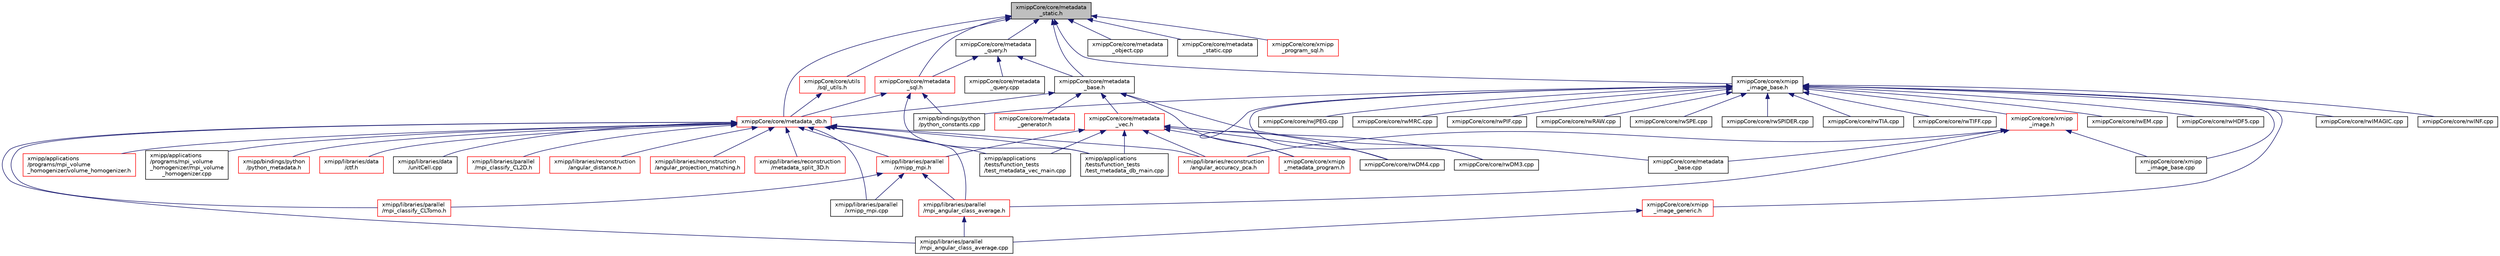 digraph "xmippCore/core/metadata_static.h"
{
  edge [fontname="Helvetica",fontsize="10",labelfontname="Helvetica",labelfontsize="10"];
  node [fontname="Helvetica",fontsize="10",shape=record];
  Node13 [label="xmippCore/core/metadata\l_static.h",height=0.2,width=0.4,color="black", fillcolor="grey75", style="filled", fontcolor="black"];
  Node13 -> Node14 [dir="back",color="midnightblue",fontsize="10",style="solid",fontname="Helvetica"];
  Node14 [label="xmippCore/core/xmipp\l_image_base.h",height=0.2,width=0.4,color="black", fillcolor="white", style="filled",URL="$xmipp__image__base_8h.html"];
  Node14 -> Node15 [dir="back",color="midnightblue",fontsize="10",style="solid",fontname="Helvetica"];
  Node15 [label="xmipp/bindings/python\l/python_constants.cpp",height=0.2,width=0.4,color="black", fillcolor="white", style="filled",URL="$python__constants_8cpp.html"];
  Node14 -> Node16 [dir="back",color="midnightblue",fontsize="10",style="solid",fontname="Helvetica"];
  Node16 [label="xmippCore/core/xmipp\l_image.h",height=0.2,width=0.4,color="red", fillcolor="white", style="filled",URL="$xmipp__image_8h.html"];
  Node16 -> Node435 [dir="back",color="midnightblue",fontsize="10",style="solid",fontname="Helvetica"];
  Node435 [label="xmipp/libraries/parallel\l/mpi_angular_class_average.h",height=0.2,width=0.4,color="red", fillcolor="white", style="filled",URL="$mpi__angular__class__average_8h.html"];
  Node435 -> Node437 [dir="back",color="midnightblue",fontsize="10",style="solid",fontname="Helvetica"];
  Node437 [label="xmipp/libraries/parallel\l/mpi_angular_class_average.cpp",height=0.2,width=0.4,color="black", fillcolor="white", style="filled",URL="$mpi__angular__class__average_8cpp.html"];
  Node16 -> Node444 [dir="back",color="midnightblue",fontsize="10",style="solid",fontname="Helvetica"];
  Node444 [label="xmipp/libraries/reconstruction\l/angular_accuracy_pca.h",height=0.2,width=0.4,color="red", fillcolor="white", style="filled",URL="$angular__accuracy__pca_8h.html"];
  Node16 -> Node585 [dir="back",color="midnightblue",fontsize="10",style="solid",fontname="Helvetica"];
  Node585 [label="xmippCore/core/metadata\l_base.cpp",height=0.2,width=0.4,color="black", fillcolor="white", style="filled",URL="$metadata__base_8cpp.html"];
  Node16 -> Node589 [dir="back",color="midnightblue",fontsize="10",style="solid",fontname="Helvetica"];
  Node589 [label="xmippCore/core/xmipp\l_image_base.cpp",height=0.2,width=0.4,color="black", fillcolor="white", style="filled",URL="$xmipp__image__base_8cpp.html"];
  Node14 -> Node594 [dir="back",color="midnightblue",fontsize="10",style="solid",fontname="Helvetica"];
  Node594 [label="xmippCore/core/xmipp\l_image_generic.h",height=0.2,width=0.4,color="red", fillcolor="white", style="filled",URL="$xmipp__image__generic_8h.html"];
  Node594 -> Node437 [dir="back",color="midnightblue",fontsize="10",style="solid",fontname="Helvetica"];
  Node14 -> Node610 [dir="back",color="midnightblue",fontsize="10",style="solid",fontname="Helvetica"];
  Node610 [label="xmippCore/core/rwDM3.cpp",height=0.2,width=0.4,color="black", fillcolor="white", style="filled",URL="$rwDM3_8cpp.html"];
  Node14 -> Node611 [dir="back",color="midnightblue",fontsize="10",style="solid",fontname="Helvetica"];
  Node611 [label="xmippCore/core/rwDM4.cpp",height=0.2,width=0.4,color="black", fillcolor="white", style="filled",URL="$rwDM4_8cpp.html"];
  Node14 -> Node612 [dir="back",color="midnightblue",fontsize="10",style="solid",fontname="Helvetica"];
  Node612 [label="xmippCore/core/rwEM.cpp",height=0.2,width=0.4,color="black", fillcolor="white", style="filled",URL="$rwEM_8cpp.html"];
  Node14 -> Node613 [dir="back",color="midnightblue",fontsize="10",style="solid",fontname="Helvetica"];
  Node613 [label="xmippCore/core/rwHDF5.cpp",height=0.2,width=0.4,color="black", fillcolor="white", style="filled",URL="$rwHDF5_8cpp.html"];
  Node14 -> Node614 [dir="back",color="midnightblue",fontsize="10",style="solid",fontname="Helvetica"];
  Node614 [label="xmippCore/core/rwIMAGIC.cpp",height=0.2,width=0.4,color="black", fillcolor="white", style="filled",URL="$rwIMAGIC_8cpp.html"];
  Node14 -> Node615 [dir="back",color="midnightblue",fontsize="10",style="solid",fontname="Helvetica"];
  Node615 [label="xmippCore/core/rwINF.cpp",height=0.2,width=0.4,color="black", fillcolor="white", style="filled",URL="$rwINF_8cpp.html"];
  Node14 -> Node616 [dir="back",color="midnightblue",fontsize="10",style="solid",fontname="Helvetica"];
  Node616 [label="xmippCore/core/rwJPEG.cpp",height=0.2,width=0.4,color="black", fillcolor="white", style="filled",URL="$rwJPEG_8cpp.html"];
  Node14 -> Node617 [dir="back",color="midnightblue",fontsize="10",style="solid",fontname="Helvetica"];
  Node617 [label="xmippCore/core/rwMRC.cpp",height=0.2,width=0.4,color="black", fillcolor="white", style="filled",URL="$rwMRC_8cpp.html"];
  Node14 -> Node618 [dir="back",color="midnightblue",fontsize="10",style="solid",fontname="Helvetica"];
  Node618 [label="xmippCore/core/rwPIF.cpp",height=0.2,width=0.4,color="black", fillcolor="white", style="filled",URL="$rwPIF_8cpp.html"];
  Node14 -> Node619 [dir="back",color="midnightblue",fontsize="10",style="solid",fontname="Helvetica"];
  Node619 [label="xmippCore/core/rwRAW.cpp",height=0.2,width=0.4,color="black", fillcolor="white", style="filled",URL="$rwRAW_8cpp.html"];
  Node14 -> Node620 [dir="back",color="midnightblue",fontsize="10",style="solid",fontname="Helvetica"];
  Node620 [label="xmippCore/core/rwSPE.cpp",height=0.2,width=0.4,color="black", fillcolor="white", style="filled",URL="$rwSPE_8cpp.html"];
  Node14 -> Node621 [dir="back",color="midnightblue",fontsize="10",style="solid",fontname="Helvetica"];
  Node621 [label="xmippCore/core/rwSPIDER.cpp",height=0.2,width=0.4,color="black", fillcolor="white", style="filled",URL="$rwSPIDER_8cpp.html"];
  Node14 -> Node622 [dir="back",color="midnightblue",fontsize="10",style="solid",fontname="Helvetica"];
  Node622 [label="xmippCore/core/rwTIA.cpp",height=0.2,width=0.4,color="black", fillcolor="white", style="filled",URL="$rwTIA_8cpp.html"];
  Node14 -> Node623 [dir="back",color="midnightblue",fontsize="10",style="solid",fontname="Helvetica"];
  Node623 [label="xmippCore/core/rwTIFF.cpp",height=0.2,width=0.4,color="black", fillcolor="white", style="filled",URL="$rwTIFF_8cpp.html"];
  Node14 -> Node589 [dir="back",color="midnightblue",fontsize="10",style="solid",fontname="Helvetica"];
  Node13 -> Node624 [dir="back",color="midnightblue",fontsize="10",style="solid",fontname="Helvetica"];
  Node624 [label="xmippCore/core/metadata\l_base.h",height=0.2,width=0.4,color="black", fillcolor="white", style="filled",URL="$metadata__base_8h.html"];
  Node624 -> Node625 [dir="back",color="midnightblue",fontsize="10",style="solid",fontname="Helvetica"];
  Node625 [label="xmippCore/core/metadata_db.h",height=0.2,width=0.4,color="red", fillcolor="white", style="filled",URL="$metadata__db_8h.html"];
  Node625 -> Node256 [dir="back",color="midnightblue",fontsize="10",style="solid",fontname="Helvetica"];
  Node256 [label="xmipp/applications\l/programs/mpi_volume\l_homogenizer/volume_homogenizer.h",height=0.2,width=0.4,color="red", fillcolor="white", style="filled",URL="$volume__homogenizer_8h.html"];
  Node625 -> Node258 [dir="back",color="midnightblue",fontsize="10",style="solid",fontname="Helvetica"];
  Node258 [label="xmipp/applications\l/programs/mpi_volume\l_homogenizer/mpi_volume\l_homogenizer.cpp",height=0.2,width=0.4,color="black", fillcolor="white", style="filled",URL="$mpi__volume__homogenizer_8cpp.html"];
  Node625 -> Node559 [dir="back",color="midnightblue",fontsize="10",style="solid",fontname="Helvetica"];
  Node559 [label="xmipp/applications\l/tests/function_tests\l/test_metadata_db_main.cpp",height=0.2,width=0.4,color="black", fillcolor="white", style="filled",URL="$test__metadata__db__main_8cpp.html"];
  Node625 -> Node560 [dir="back",color="midnightblue",fontsize="10",style="solid",fontname="Helvetica"];
  Node560 [label="xmipp/applications\l/tests/function_tests\l/test_metadata_vec_main.cpp",height=0.2,width=0.4,color="black", fillcolor="white", style="filled",URL="$test__metadata__vec__main_8cpp.html"];
  Node625 -> Node626 [dir="back",color="midnightblue",fontsize="10",style="solid",fontname="Helvetica"];
  Node626 [label="xmipp/bindings/python\l/python_metadata.h",height=0.2,width=0.4,color="red", fillcolor="white", style="filled",URL="$python__metadata_8h.html"];
  Node625 -> Node630 [dir="back",color="midnightblue",fontsize="10",style="solid",fontname="Helvetica"];
  Node630 [label="xmipp/libraries/data\l/ctf.h",height=0.2,width=0.4,color="red", fillcolor="white", style="filled",URL="$ctf_8h.html"];
  Node625 -> Node421 [dir="back",color="midnightblue",fontsize="10",style="solid",fontname="Helvetica"];
  Node421 [label="xmipp/libraries/data\l/unitCell.cpp",height=0.2,width=0.4,color="black", fillcolor="white", style="filled",URL="$unitCell_8cpp.html"];
  Node625 -> Node435 [dir="back",color="midnightblue",fontsize="10",style="solid",fontname="Helvetica"];
  Node625 -> Node437 [dir="back",color="midnightblue",fontsize="10",style="solid",fontname="Helvetica"];
  Node625 -> Node634 [dir="back",color="midnightblue",fontsize="10",style="solid",fontname="Helvetica"];
  Node634 [label="xmipp/libraries/parallel\l/mpi_classify_CL2D.h",height=0.2,width=0.4,color="red", fillcolor="white", style="filled",URL="$mpi__classify__CL2D_8h.html"];
  Node625 -> Node636 [dir="back",color="midnightblue",fontsize="10",style="solid",fontname="Helvetica"];
  Node636 [label="xmipp/libraries/parallel\l/xmipp_mpi.h",height=0.2,width=0.4,color="red", fillcolor="white", style="filled",URL="$xmipp__mpi_8h.html"];
  Node636 -> Node435 [dir="back",color="midnightblue",fontsize="10",style="solid",fontname="Helvetica"];
  Node636 -> Node95 [dir="back",color="midnightblue",fontsize="10",style="solid",fontname="Helvetica"];
  Node95 [label="xmipp/libraries/parallel\l/mpi_classify_CLTomo.h",height=0.2,width=0.4,color="red", fillcolor="white", style="filled",URL="$mpi__classify__CLTomo_8h.html"];
  Node636 -> Node659 [dir="back",color="midnightblue",fontsize="10",style="solid",fontname="Helvetica"];
  Node659 [label="xmipp/libraries/parallel\l/xmipp_mpi.cpp",height=0.2,width=0.4,color="black", fillcolor="white", style="filled",URL="$xmipp__mpi_8cpp.html"];
  Node625 -> Node95 [dir="back",color="midnightblue",fontsize="10",style="solid",fontname="Helvetica"];
  Node625 -> Node659 [dir="back",color="midnightblue",fontsize="10",style="solid",fontname="Helvetica"];
  Node625 -> Node444 [dir="back",color="midnightblue",fontsize="10",style="solid",fontname="Helvetica"];
  Node625 -> Node660 [dir="back",color="midnightblue",fontsize="10",style="solid",fontname="Helvetica"];
  Node660 [label="xmipp/libraries/reconstruction\l/angular_distance.h",height=0.2,width=0.4,color="red", fillcolor="white", style="filled",URL="$angular__distance_8h.html"];
  Node625 -> Node665 [dir="back",color="midnightblue",fontsize="10",style="solid",fontname="Helvetica"];
  Node665 [label="xmipp/libraries/reconstruction\l/angular_projection_matching.h",height=0.2,width=0.4,color="red", fillcolor="white", style="filled",URL="$angular__projection__matching_8h.html"];
  Node625 -> Node667 [dir="back",color="midnightblue",fontsize="10",style="solid",fontname="Helvetica"];
  Node667 [label="xmipp/libraries/reconstruction\l/metadata_split_3D.h",height=0.2,width=0.4,color="red", fillcolor="white", style="filled",URL="$metadata__split__3D_8h.html"];
  Node624 -> Node708 [dir="back",color="midnightblue",fontsize="10",style="solid",fontname="Helvetica"];
  Node708 [label="xmippCore/core/metadata\l_vec.h",height=0.2,width=0.4,color="red", fillcolor="white", style="filled",URL="$metadata__vec_8h.html"];
  Node708 -> Node559 [dir="back",color="midnightblue",fontsize="10",style="solid",fontname="Helvetica"];
  Node708 -> Node560 [dir="back",color="midnightblue",fontsize="10",style="solid",fontname="Helvetica"];
  Node708 -> Node636 [dir="back",color="midnightblue",fontsize="10",style="solid",fontname="Helvetica"];
  Node708 -> Node444 [dir="back",color="midnightblue",fontsize="10",style="solid",fontname="Helvetica"];
  Node708 -> Node610 [dir="back",color="midnightblue",fontsize="10",style="solid",fontname="Helvetica"];
  Node708 -> Node611 [dir="back",color="midnightblue",fontsize="10",style="solid",fontname="Helvetica"];
  Node708 -> Node742 [dir="back",color="midnightblue",fontsize="10",style="solid",fontname="Helvetica"];
  Node742 [label="xmippCore/core/xmipp\l_metadata_program.h",height=0.2,width=0.4,color="red", fillcolor="white", style="filled",URL="$xmipp__metadata__program_8h.html"];
  Node624 -> Node585 [dir="back",color="midnightblue",fontsize="10",style="solid",fontname="Helvetica"];
  Node624 -> Node756 [dir="back",color="midnightblue",fontsize="10",style="solid",fontname="Helvetica"];
  Node756 [label="xmippCore/core/metadata\l_generator.h",height=0.2,width=0.4,color="red", fillcolor="white", style="filled",URL="$metadata__generator_8h.html"];
  Node624 -> Node742 [dir="back",color="midnightblue",fontsize="10",style="solid",fontname="Helvetica"];
  Node13 -> Node758 [dir="back",color="midnightblue",fontsize="10",style="solid",fontname="Helvetica"];
  Node758 [label="xmippCore/core/metadata\l_query.h",height=0.2,width=0.4,color="black", fillcolor="white", style="filled",URL="$metadata__query_8h.html"];
  Node758 -> Node624 [dir="back",color="midnightblue",fontsize="10",style="solid",fontname="Helvetica"];
  Node758 -> Node759 [dir="back",color="midnightblue",fontsize="10",style="solid",fontname="Helvetica"];
  Node759 [label="xmippCore/core/metadata\l_sql.h",height=0.2,width=0.4,color="red", fillcolor="white", style="filled",URL="$metadata__sql_8h.html"];
  Node759 -> Node559 [dir="back",color="midnightblue",fontsize="10",style="solid",fontname="Helvetica"];
  Node759 -> Node15 [dir="back",color="midnightblue",fontsize="10",style="solid",fontname="Helvetica"];
  Node759 -> Node625 [dir="back",color="midnightblue",fontsize="10",style="solid",fontname="Helvetica"];
  Node758 -> Node760 [dir="back",color="midnightblue",fontsize="10",style="solid",fontname="Helvetica"];
  Node760 [label="xmippCore/core/metadata\l_query.cpp",height=0.2,width=0.4,color="black", fillcolor="white", style="filled",URL="$metadata__query_8cpp.html"];
  Node13 -> Node625 [dir="back",color="midnightblue",fontsize="10",style="solid",fontname="Helvetica"];
  Node13 -> Node759 [dir="back",color="midnightblue",fontsize="10",style="solid",fontname="Helvetica"];
  Node13 -> Node761 [dir="back",color="midnightblue",fontsize="10",style="solid",fontname="Helvetica"];
  Node761 [label="xmippCore/core/utils\l/sql_utils.h",height=0.2,width=0.4,color="red", fillcolor="white", style="filled",URL="$sql__utils_8h.html"];
  Node761 -> Node625 [dir="back",color="midnightblue",fontsize="10",style="solid",fontname="Helvetica"];
  Node13 -> Node763 [dir="back",color="midnightblue",fontsize="10",style="solid",fontname="Helvetica"];
  Node763 [label="xmippCore/core/metadata\l_object.cpp",height=0.2,width=0.4,color="black", fillcolor="white", style="filled",URL="$metadata__object_8cpp.html"];
  Node13 -> Node764 [dir="back",color="midnightblue",fontsize="10",style="solid",fontname="Helvetica"];
  Node764 [label="xmippCore/core/metadata\l_static.cpp",height=0.2,width=0.4,color="black", fillcolor="white", style="filled",URL="$metadata__static_8cpp.html"];
  Node13 -> Node765 [dir="back",color="midnightblue",fontsize="10",style="solid",fontname="Helvetica"];
  Node765 [label="xmippCore/core/xmipp\l_program_sql.h",height=0.2,width=0.4,color="red", fillcolor="white", style="filled",URL="$xmipp__program__sql_8h.html"];
}
